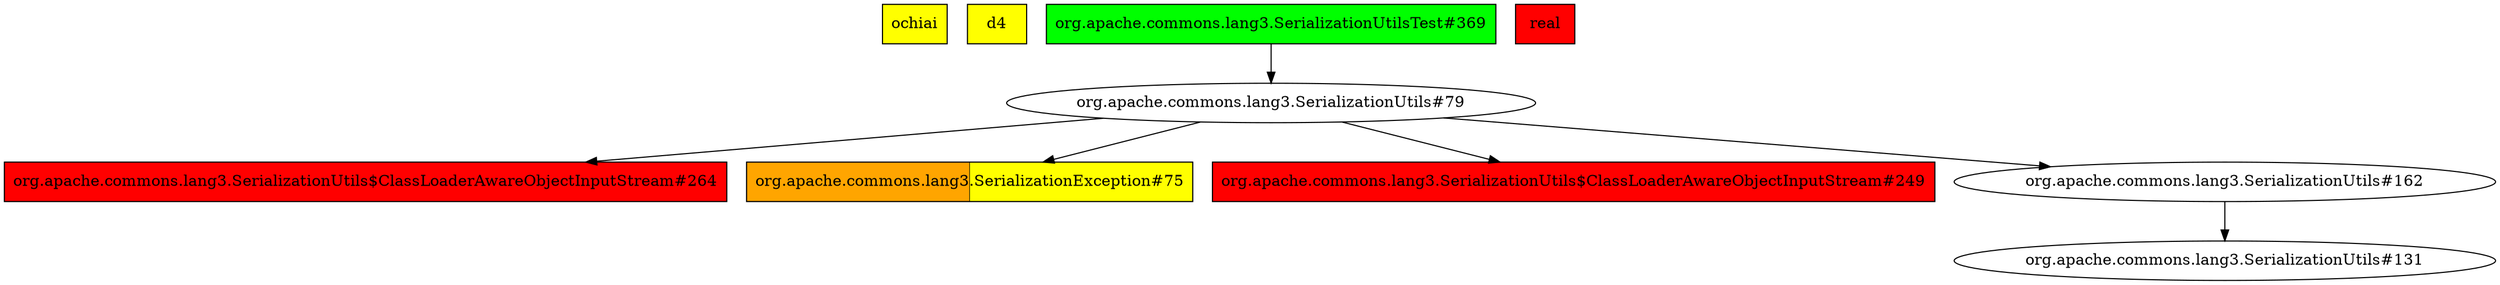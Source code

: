 digraph enhanced {
	"ochiai" [style=striped shape=box fillcolor="yellow"];
	"d4" [style=striped shape=box fillcolor="yellow"];
	"org.apache.commons.lang3.SerializationUtils$ClassLoaderAwareObjectInputStream#264" [style=striped shape=box fillcolor="red"];
	"org.apache.commons.lang3.SerializationUtilsTest#369" [style=striped shape=box fillcolor="green"];
	"real" [style=striped shape=box fillcolor="red"];
	"org.apache.commons.lang3.SerializationException#75" [style=striped shape=box fillcolor="orange:yellow"];
	"org.apache.commons.lang3.SerializationUtils$ClassLoaderAwareObjectInputStream#249" [style=striped shape=box fillcolor="red"];
	"org.apache.commons.lang3.SerializationUtils#79" -> "org.apache.commons.lang3.SerializationUtils$ClassLoaderAwareObjectInputStream#264";
	"org.apache.commons.lang3.SerializationUtilsTest#369" -> "org.apache.commons.lang3.SerializationUtils#79";
	"org.apache.commons.lang3.SerializationUtils#79" -> "org.apache.commons.lang3.SerializationException#75";
	"org.apache.commons.lang3.SerializationUtils#162" -> "org.apache.commons.lang3.SerializationUtils#131";
	"org.apache.commons.lang3.SerializationUtils#79" -> "org.apache.commons.lang3.SerializationUtils$ClassLoaderAwareObjectInputStream#249";
	"org.apache.commons.lang3.SerializationUtils#79" -> "org.apache.commons.lang3.SerializationUtils#162";
}
